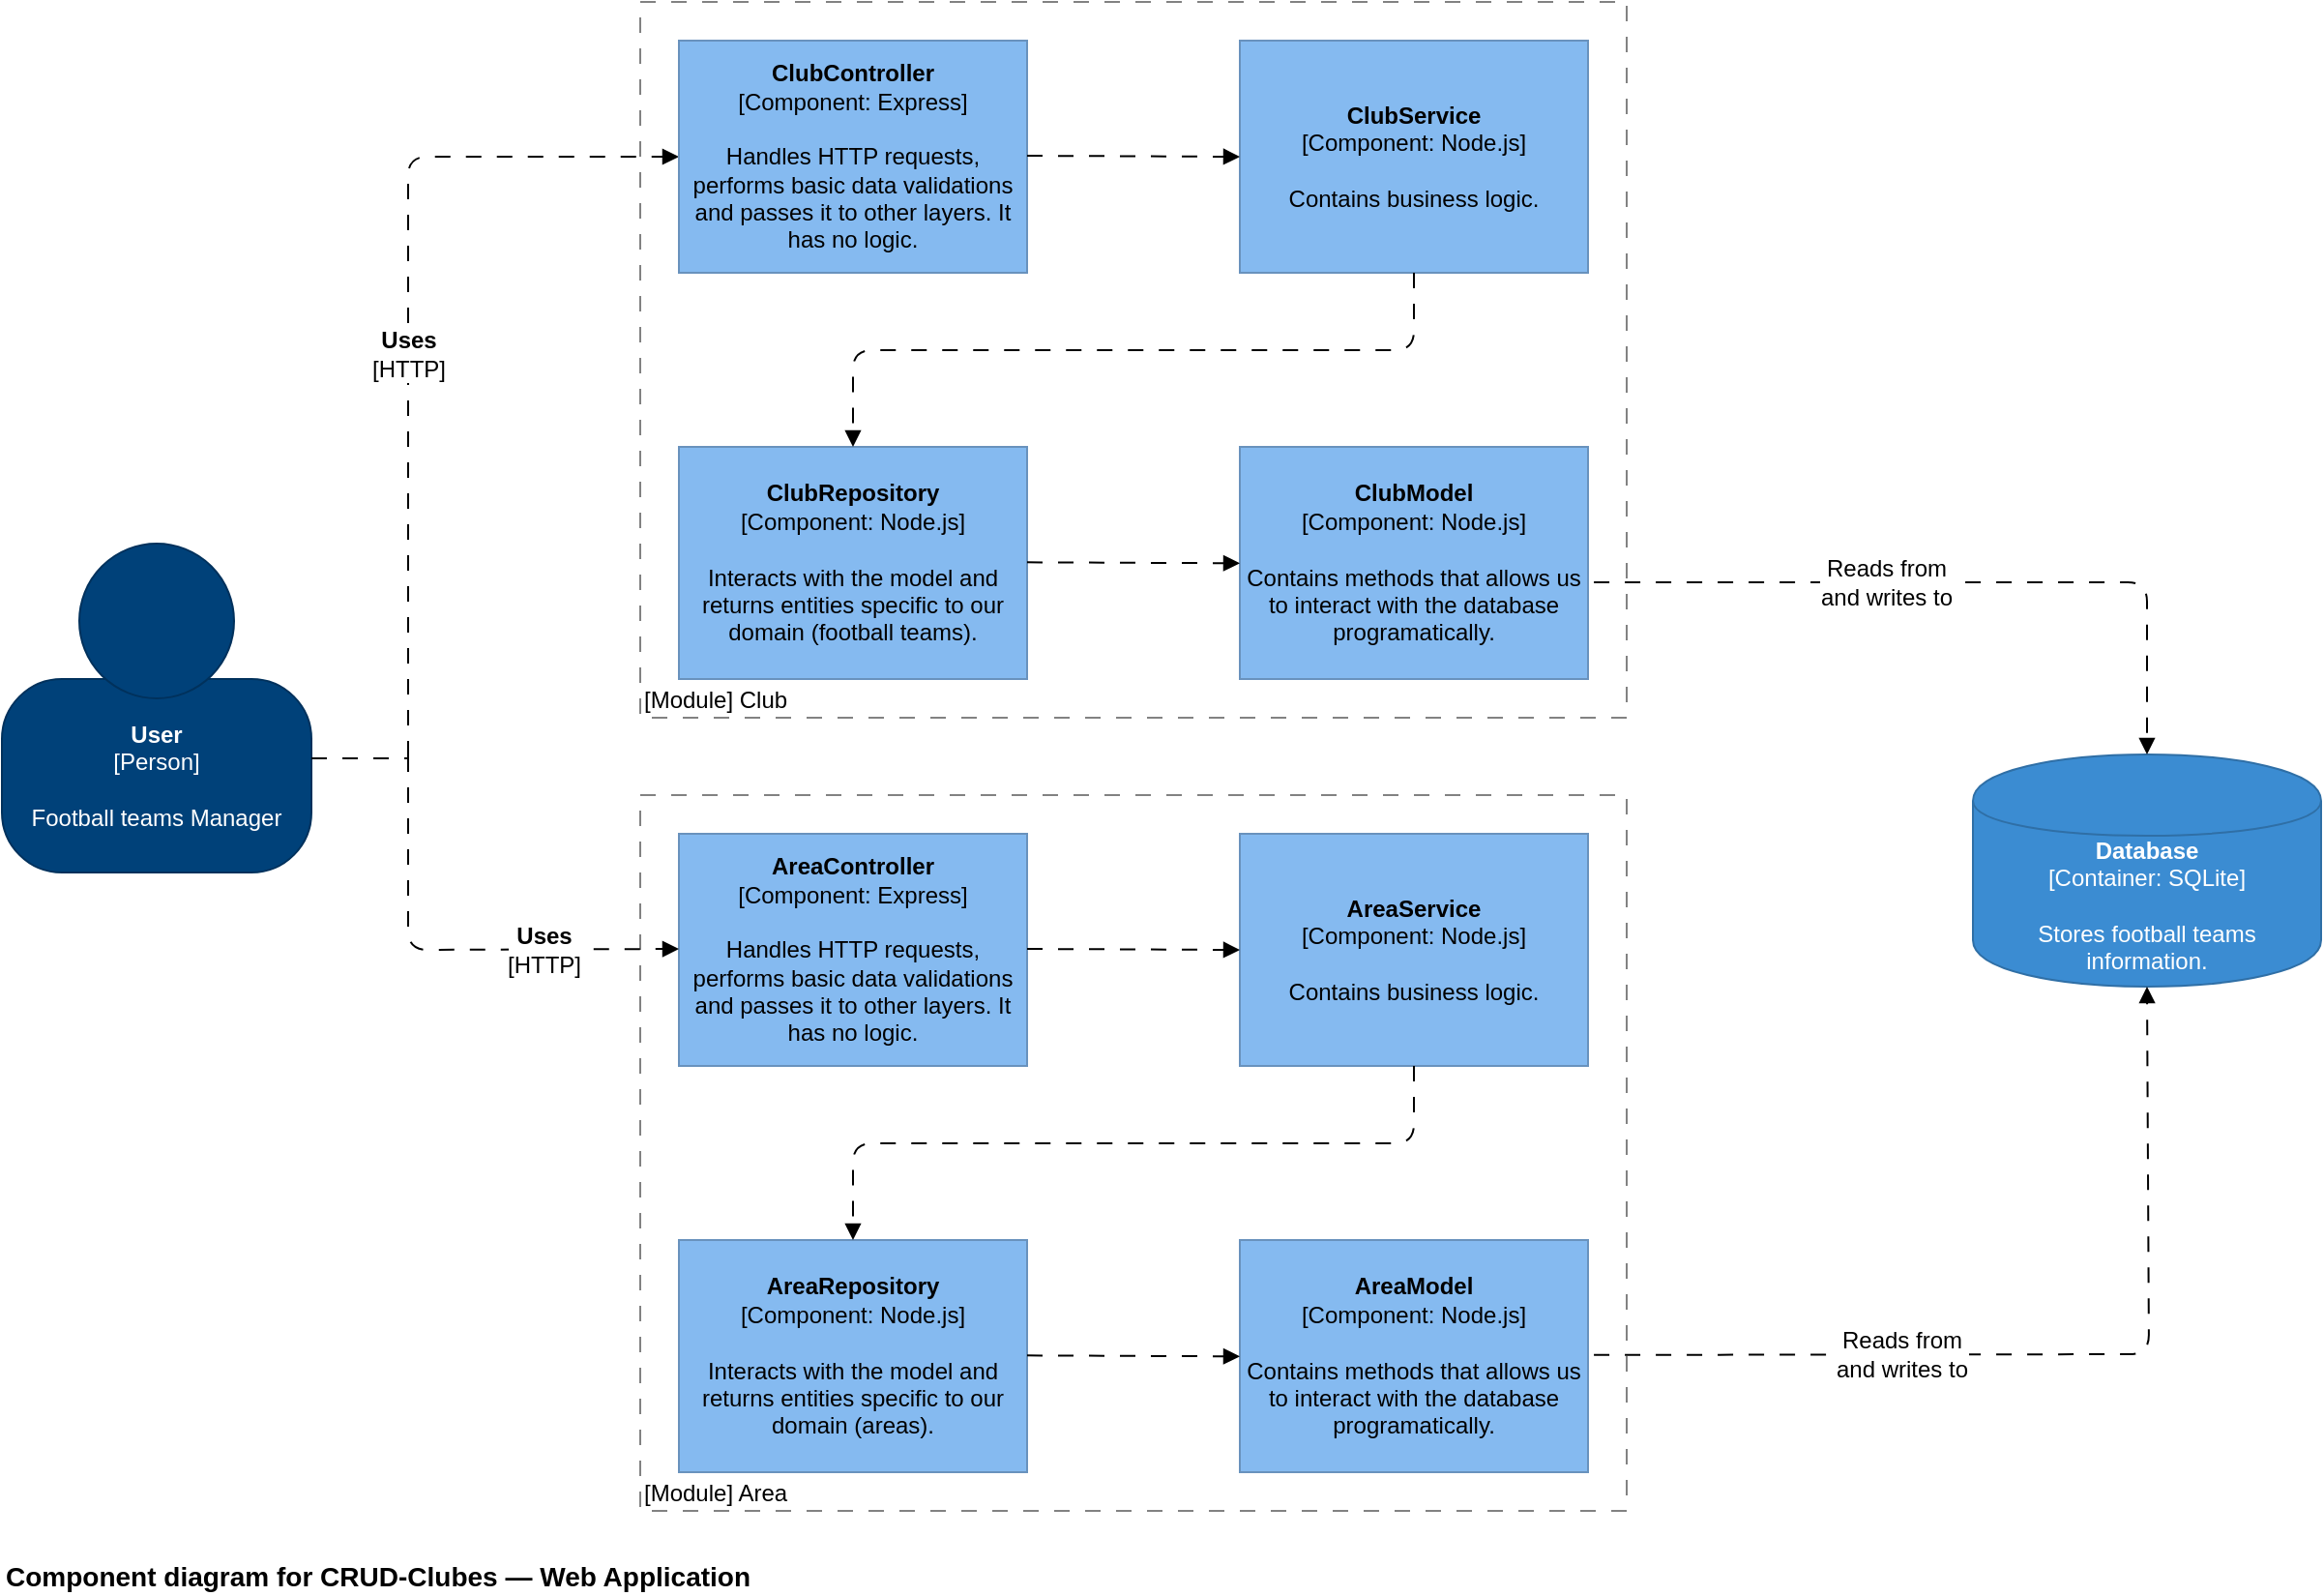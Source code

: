 <mxfile version="13.7.9" type="device"><diagram id="UJlyGFXVCkptwmDJzh81" name="Page-1"><mxGraphModel dx="868" dy="1648" grid="1" gridSize="9" guides="1" tooltips="1" connect="1" arrows="1" fold="1" page="1" pageScale="1" pageWidth="827" pageHeight="1169" background="#ffffff" math="0" shadow="0"><root><object label="" id="0"><mxCell/></object><mxCell id="1" parent="0"/><object label="&lt;b style=&quot;font-size: 12px;&quot;&gt;Uses&lt;/b&gt;&lt;br style=&quot;font-size: 12px;&quot;&gt;[HTTP]" placeholders="1" name="Dependency Operation Name" technology="JDBC" id="aDW9IN1Q0Z6aGrXV34tQ-2"><mxCell style="endArrow=block;html=1;fontSize=12;strokeWidth=1;endFill=1;dashed=1;dashPattern=8 8;elbow=vertical;entryX=0;entryY=0.5;entryDx=0;entryDy=0;" parent="1" target="eVgCymYDKTCFacquBPcX-6" edge="1"><mxGeometry x="-0.076" width="50" height="50" relative="1" as="geometry"><mxPoint x="280" y="10" as="sourcePoint"/><mxPoint x="420.0" y="-90.5" as="targetPoint"/><Array as="points"><mxPoint x="280" y="-300"/></Array><mxPoint as="offset"/></mxGeometry></mxCell></object><object label="Component diagram for CRUD-Clubes &lt;span class=&quot;ILfuVd&quot;&gt;&lt;span class=&quot;hgKElc&quot;&gt;— Web Application&lt;br&gt;&lt;/span&gt;&lt;/span&gt;" placeholders="1" name="Diagram Name" description="Description" id="aDW9IN1Q0Z6aGrXV34tQ-4"><mxCell style="text;html=1;resizable=0;points=[];autosize=1;align=left;verticalAlign=top;spacingTop=-4;fontSize=14;fontStyle=1" parent="1" vertex="1"><mxGeometry x="70" y="423" width="410" height="20" as="geometry"/></mxCell></object><object label="&lt;div style=&quot;color: rgb(255 , 255 , 255) ; white-space: normal ; font-size: 12px&quot;&gt;&lt;span style=&quot;font-size: 12px&quot;&gt;&lt;b style=&quot;font-size: 12px&quot;&gt;Database&lt;br style=&quot;font-size: 12px&quot;&gt;&lt;/b&gt;&lt;/span&gt;&lt;/div&gt;&lt;div style=&quot;color: rgb(255 , 255 , 255) ; font-size: 12px ; white-space: normal&quot;&gt;&lt;font style=&quot;font-size: 12px&quot;&gt;[Container: SQLite]&lt;/font&gt;&lt;/div&gt;&lt;div style=&quot;color: rgb(255 , 255 , 255) ; white-space: normal ; font-size: 12px&quot;&gt;&lt;font style=&quot;line-height: 9.6px ; font-size: 12px&quot;&gt;&lt;br style=&quot;font-size: 12px&quot;&gt;&lt;/font&gt;&lt;/div&gt;&lt;div style=&quot;color: rgb(255 , 255 , 255) ; white-space: normal ; font-size: 12px&quot;&gt;Stores football teams information.&lt;/div&gt;" placeholders="1" name="Container Name" description="Description" technology="e.g. PostgreSQL" id="aDW9IN1Q0Z6aGrXV34tQ-6"><mxCell style="shape=cylinder;whiteSpace=wrap;html=1;boundedLbl=1;backgroundOutline=1;strokeColor=#2F6FA6;strokeWidth=1;fillColor=#3B8CD2;fontSize=12;fontColor=#000000;align=center;resizable=0;" parent="1" vertex="1"><mxGeometry x="1089" y="9" width="180" height="120" as="geometry"/></mxCell></object><object label="&lt;div&gt;&lt;font style=&quot;font-size: 12px&quot;&gt;&lt;br&gt;&lt;/font&gt;&lt;/div&gt;&lt;div&gt;&lt;font style=&quot;font-size: 12px&quot;&gt;&lt;br&gt;[Module] Club&lt;/font&gt;&lt;/div&gt;" placeholders="1" name="Container Name" id="eVgCymYDKTCFacquBPcX-1"><mxCell style="rounded=0;whiteSpace=wrap;html=1;strokeColor=#828282;fillColor=none;fontColor=#000000;align=left;labelPosition=center;verticalLabelPosition=middle;verticalAlign=bottom;dashed=1;strokeWidth=1;perimeterSpacing=0;spacing=2;spacingTop=0;fontSize=12;dashPattern=8 8;container=0;" parent="1" vertex="1"><mxGeometry x="400" y="-380" width="510" height="370" as="geometry"><mxRectangle x="560" y="40" width="110" height="30" as="alternateBounds"/></mxGeometry></mxCell></object><object label="" placeholders="1" instruction="edit data of the lower shape within the group" id="eVgCymYDKTCFacquBPcX-2"><mxCell style="group;resizable=0;fontSize=12;" parent="1" vertex="1" connectable="0"><mxGeometry x="70" y="-100" width="160" height="170" as="geometry"/></mxCell></object><object label="&lt;div style=&quot;color: rgb(255 , 255 , 255) ; white-space: normal&quot;&gt;&lt;font style=&quot;font-size: 12px&quot;&gt;&lt;span&gt;&lt;b&gt;User&lt;/b&gt;&lt;/span&gt;&lt;/font&gt;&lt;/div&gt;&lt;div style=&quot;color: rgb(255 , 255 , 255) ; white-space: normal&quot;&gt;&lt;font style=&quot;font-size: 12px&quot;&gt;[Person]&lt;/font&gt;&lt;/div&gt;&lt;div style=&quot;color: rgb(255 , 255 , 255) ; white-space: normal&quot;&gt;&lt;font style=&quot;font-size: 12px&quot;&gt;&lt;span&gt;&lt;br&gt;&lt;/span&gt;&lt;/font&gt;&lt;/div&gt;&lt;div style=&quot;color: rgb(255 , 255 , 255) ; white-space: normal&quot;&gt;&lt;font style=&quot;font-size: 12px&quot;&gt;Football teams Manager&lt;br&gt;&lt;/font&gt;&lt;/div&gt;" name="Actor Name" description="Description" placeholders="1" id="eVgCymYDKTCFacquBPcX-3"><mxCell style="rounded=1;whiteSpace=wrap;html=1;strokeColor=#00315C;fillColor=#004179;fontColor=#000000;arcSize=31;" parent="eVgCymYDKTCFacquBPcX-2" vertex="1"><mxGeometry y="70" width="160" height="100" as="geometry"/></mxCell></object><mxCell id="eVgCymYDKTCFacquBPcX-4" value="" style="ellipse;whiteSpace=wrap;html=1;aspect=fixed;strokeColor=#00315C;fillColor=#004179;fontColor=#000000;" parent="eVgCymYDKTCFacquBPcX-2" vertex="1"><mxGeometry x="40" width="80" height="80" as="geometry"/></mxCell><object label="&lt;div style=&quot;font-size: 12px&quot;&gt;&lt;span style=&quot;font-size: 12px&quot;&gt;&lt;b style=&quot;font-size: 12px&quot;&gt;ClubController&lt;/b&gt;&lt;/span&gt;&lt;/div&gt;&lt;div style=&quot;font-size: 12px&quot;&gt;&lt;span style=&quot;font-size: 12px&quot;&gt;[Component: Express]&lt;/span&gt;&lt;/div&gt;&lt;div style=&quot;font-size: 12px&quot;&gt;&lt;span style=&quot;font-size: 12px&quot;&gt;&lt;br style=&quot;font-size: 12px&quot;&gt;&lt;/span&gt;&lt;/div&gt;&lt;div style=&quot;font-size: 12px&quot;&gt;&lt;font style=&quot;font-size: 12px&quot;&gt;Handles HTTP requests, performs basic data validations and passes it to other layers. It has no logic.&lt;br style=&quot;font-size: 12px&quot;&gt;&lt;/font&gt;&lt;/div&gt;" placeholders="1" name="Component Name" technology="e.g. Spring Bean" description="Description" id="eVgCymYDKTCFacquBPcX-6"><mxCell style="rounded=0;whiteSpace=wrap;html=1;fillColor=#85baf0;fontColor=#000000;strokeColor=#6992BD;resizable=0;fontSize=12;" parent="1" vertex="1"><mxGeometry x="420" y="-360" width="180" height="120" as="geometry"/></mxCell></object><object label="&lt;div style=&quot;font-size: 12px&quot;&gt;&lt;span style=&quot;font-size: 12px&quot;&gt;&lt;b style=&quot;font-size: 12px&quot;&gt;ClubService&lt;/b&gt;&lt;/span&gt;&lt;/div&gt;&lt;div style=&quot;font-size: 12px&quot;&gt;&lt;span style=&quot;font-size: 12px&quot;&gt;[Component: Node.js]&lt;/span&gt;&lt;/div&gt;&lt;div style=&quot;font-size: 12px&quot;&gt;&lt;span style=&quot;font-size: 12px&quot;&gt;&lt;br style=&quot;font-size: 12px&quot;&gt;&lt;/span&gt;&lt;/div&gt;&lt;div style=&quot;font-size: 12px&quot;&gt;&lt;font style=&quot;font-size: 12px&quot;&gt;Contains business logic.&lt;br style=&quot;font-size: 12px&quot;&gt;&lt;/font&gt;&lt;/div&gt;" placeholders="1" name="Component Name" technology="e.g. Spring Bean" description="Description" id="eVgCymYDKTCFacquBPcX-7"><mxCell style="rounded=0;whiteSpace=wrap;html=1;fillColor=#85baf0;fontColor=#000000;strokeColor=#6992BD;resizable=0;fontSize=12;" parent="1" vertex="1"><mxGeometry x="710" y="-360" width="180" height="120" as="geometry"/></mxCell></object><object label="&lt;div style=&quot;font-size: 12px&quot;&gt;&lt;span style=&quot;font-size: 12px&quot;&gt;&lt;b style=&quot;font-size: 12px&quot;&gt;ClubModel&lt;/b&gt;&lt;br style=&quot;font-size: 12px&quot;&gt;&lt;/span&gt;&lt;/div&gt;&lt;div style=&quot;font-size: 12px&quot;&gt;&lt;span style=&quot;font-size: 12px&quot;&gt;[Component: Node.js]&lt;/span&gt;&lt;/div&gt;&lt;div style=&quot;font-size: 12px&quot;&gt;&lt;span style=&quot;font-size: 12px&quot;&gt;&lt;br style=&quot;font-size: 12px&quot;&gt;&lt;/span&gt;&lt;/div&gt;&lt;div style=&quot;font-size: 12px&quot;&gt;&lt;font style=&quot;font-size: 12px&quot;&gt;Contains methods that allows us to interact with the database programatically.&lt;br style=&quot;font-size: 12px&quot;&gt;&lt;/font&gt;&lt;/div&gt;" placeholders="1" name="Component Name" technology="e.g. Spring Bean" description="Description" id="eVgCymYDKTCFacquBPcX-8"><mxCell style="rounded=0;whiteSpace=wrap;html=1;fillColor=#85baf0;fontColor=#000000;strokeColor=#6992BD;resizable=0;fontSize=12;" parent="1" vertex="1"><mxGeometry x="710" y="-150" width="180" height="120" as="geometry"/></mxCell></object><object label="" placeholders="1" name="Dependency Operation Name" technology="JDBC" id="eVgCymYDKTCFacquBPcX-9"><mxCell style="endArrow=block;html=1;fontSize=12;strokeWidth=1;endFill=1;dashed=1;dashPattern=8 8;elbow=vertical;exitX=1.019;exitY=0.4;exitDx=0;exitDy=0;exitPerimeter=0;" parent="1" edge="1"><mxGeometry x="-0.037" width="50" height="50" relative="1" as="geometry"><mxPoint x="600" y="-300.5" as="sourcePoint"/><mxPoint x="710" y="-300" as="targetPoint"/><mxPoint as="offset"/></mxGeometry></mxCell></object><object label="&lt;div&gt;Reads from &lt;br&gt;&lt;/div&gt;&lt;div&gt;and writes to&lt;/div&gt;" placeholders="1" name="Dependency Operation Name" technology="JDBC" id="eVgCymYDKTCFacquBPcX-12"><mxCell style="endArrow=block;html=1;fontSize=12;strokeWidth=1;endFill=1;dashed=1;dashPattern=8 8;elbow=vertical;entryX=0.5;entryY=0;entryDx=0;entryDy=0;exitX=1.019;exitY=0.4;exitDx=0;exitDy=0;exitPerimeter=0;" parent="1" target="aDW9IN1Q0Z6aGrXV34tQ-6" edge="1"><mxGeometry x="-0.195" width="50" height="50" relative="1" as="geometry"><mxPoint x="893.04" y="-80.0" as="sourcePoint"/><mxPoint x="1080.0" y="-80.0" as="targetPoint"/><Array as="points"><mxPoint x="1179" y="-80"/></Array><mxPoint as="offset"/></mxGeometry></mxCell></object><object label="&lt;div style=&quot;font-size: 12px&quot;&gt;&lt;span style=&quot;font-size: 12px&quot;&gt;&lt;b style=&quot;font-size: 12px&quot;&gt;ClubRepository&lt;/b&gt;&lt;br style=&quot;font-size: 12px&quot;&gt;&lt;/span&gt;&lt;/div&gt;&lt;div style=&quot;font-size: 12px&quot;&gt;&lt;span style=&quot;font-size: 12px&quot;&gt;[Component: Node.js]&lt;/span&gt;&lt;/div&gt;&lt;div style=&quot;font-size: 12px&quot;&gt;&lt;span style=&quot;font-size: 12px&quot;&gt;&lt;br style=&quot;font-size: 12px&quot;&gt;&lt;/span&gt;&lt;/div&gt;&lt;div style=&quot;font-size: 12px&quot;&gt;&lt;font style=&quot;font-size: 12px&quot;&gt;Interacts with the model and returns entities specific to our domain (football teams).&lt;br style=&quot;font-size: 12px&quot;&gt;&lt;/font&gt;&lt;/div&gt;" placeholders="1" name="Component Name" technology="e.g. Spring Bean" description="Description" id="p-Y5DK-CFf8eE07dI-oO-1"><mxCell style="rounded=0;whiteSpace=wrap;html=1;fillColor=#85baf0;fontColor=#000000;strokeColor=#6992BD;resizable=0;fontSize=12;" parent="1" vertex="1"><mxGeometry x="420" y="-150" width="180" height="120" as="geometry"/></mxCell></object><object label="" placeholders="1" name="Dependency Operation Name" technology="JDBC" id="p-Y5DK-CFf8eE07dI-oO-3"><mxCell style="endArrow=block;html=1;fontSize=12;strokeWidth=1;endFill=1;dashed=1;dashPattern=8 8;elbow=vertical;exitX=0.5;exitY=1;exitDx=0;exitDy=0;entryX=0.5;entryY=0;entryDx=0;entryDy=0;" parent="1" source="eVgCymYDKTCFacquBPcX-7" target="p-Y5DK-CFf8eE07dI-oO-1" edge="1"><mxGeometry x="-0.037" width="50" height="50" relative="1" as="geometry"><mxPoint x="700" y="-220" as="sourcePoint"/><mxPoint x="689" y="-150" as="targetPoint"/><mxPoint as="offset"/><Array as="points"><mxPoint x="800" y="-200"/><mxPoint x="510" y="-200"/></Array></mxGeometry></mxCell></object><object label="" placeholders="1" name="Dependency Operation Name" technology="JDBC" id="p-Y5DK-CFf8eE07dI-oO-5"><mxCell style="endArrow=block;html=1;fontSize=12;strokeWidth=1;endFill=1;dashed=1;dashPattern=8 8;elbow=vertical;exitX=1.019;exitY=0.4;exitDx=0;exitDy=0;exitPerimeter=0;" parent="1" edge="1"><mxGeometry x="-0.037" width="50" height="50" relative="1" as="geometry"><mxPoint x="600" y="-90.34" as="sourcePoint"/><mxPoint x="710" y="-89.84" as="targetPoint"/><mxPoint as="offset"/></mxGeometry></mxCell></object><object label="&lt;div&gt;&lt;font style=&quot;font-size: 12px&quot;&gt;&lt;br&gt;&lt;/font&gt;&lt;/div&gt;&lt;div&gt;&lt;font style=&quot;font-size: 12px&quot;&gt;&lt;br&gt;[Module] Area&lt;br&gt;&lt;/font&gt;&lt;/div&gt;" placeholders="1" name="Container Name" id="p-Y5DK-CFf8eE07dI-oO-6"><mxCell style="rounded=0;whiteSpace=wrap;html=1;strokeColor=#828282;fillColor=none;fontColor=#000000;align=left;labelPosition=center;verticalLabelPosition=middle;verticalAlign=bottom;dashed=1;strokeWidth=1;perimeterSpacing=0;spacing=2;spacingTop=0;fontSize=12;dashPattern=8 8;container=0;" parent="1" vertex="1"><mxGeometry x="400" y="30" width="510" height="370" as="geometry"><mxRectangle x="560" y="40" width="110" height="30" as="alternateBounds"/></mxGeometry></mxCell></object><object label="&lt;div style=&quot;font-size: 12px&quot;&gt;&lt;span style=&quot;font-size: 12px&quot;&gt;&lt;b style=&quot;font-size: 12px&quot;&gt;AreaController&lt;/b&gt;&lt;/span&gt;&lt;/div&gt;&lt;div style=&quot;font-size: 12px&quot;&gt;&lt;span style=&quot;font-size: 12px&quot;&gt;[Component: Express]&lt;/span&gt;&lt;/div&gt;&lt;div style=&quot;font-size: 12px&quot;&gt;&lt;span style=&quot;font-size: 12px&quot;&gt;&lt;br style=&quot;font-size: 12px&quot;&gt;&lt;/span&gt;&lt;/div&gt;&lt;div style=&quot;font-size: 12px&quot;&gt;&lt;font style=&quot;font-size: 12px&quot;&gt;Handles HTTP requests, performs basic data validations and passes it to other layers. It has no logic.&lt;br style=&quot;font-size: 12px&quot;&gt;&lt;/font&gt;&lt;/div&gt;" placeholders="1" name="Component Name" technology="e.g. Spring Bean" description="Description" id="p-Y5DK-CFf8eE07dI-oO-7"><mxCell style="rounded=0;whiteSpace=wrap;html=1;fillColor=#85baf0;fontColor=#000000;strokeColor=#6992BD;resizable=0;fontSize=12;" parent="1" vertex="1"><mxGeometry x="420" y="50" width="180" height="120" as="geometry"/></mxCell></object><object label="&lt;div style=&quot;font-size: 12px&quot;&gt;&lt;span style=&quot;font-size: 12px&quot;&gt;&lt;b style=&quot;font-size: 12px&quot;&gt;AreaService&lt;/b&gt;&lt;/span&gt;&lt;/div&gt;&lt;div style=&quot;font-size: 12px&quot;&gt;&lt;span style=&quot;font-size: 12px&quot;&gt;[Component: Node.js]&lt;/span&gt;&lt;/div&gt;&lt;div style=&quot;font-size: 12px&quot;&gt;&lt;span style=&quot;font-size: 12px&quot;&gt;&lt;br style=&quot;font-size: 12px&quot;&gt;&lt;/span&gt;&lt;/div&gt;&lt;div style=&quot;font-size: 12px&quot;&gt;&lt;font style=&quot;font-size: 12px&quot;&gt;Contains business logic.&lt;br style=&quot;font-size: 12px&quot;&gt;&lt;/font&gt;&lt;/div&gt;" placeholders="1" name="Component Name" technology="e.g. Spring Bean" description="Description" id="p-Y5DK-CFf8eE07dI-oO-8"><mxCell style="rounded=0;whiteSpace=wrap;html=1;fillColor=#85baf0;fontColor=#000000;strokeColor=#6992BD;resizable=0;fontSize=12;" parent="1" vertex="1"><mxGeometry x="710" y="50" width="180" height="120" as="geometry"/></mxCell></object><object label="&lt;div style=&quot;font-size: 12px&quot;&gt;&lt;span style=&quot;font-size: 12px&quot;&gt;&lt;b style=&quot;font-size: 12px&quot;&gt;AreaModel&lt;/b&gt;&lt;br style=&quot;font-size: 12px&quot;&gt;&lt;/span&gt;&lt;/div&gt;&lt;div style=&quot;font-size: 12px&quot;&gt;&lt;span style=&quot;font-size: 12px&quot;&gt;[Component: Node.js]&lt;/span&gt;&lt;/div&gt;&lt;div style=&quot;font-size: 12px&quot;&gt;&lt;span style=&quot;font-size: 12px&quot;&gt;&lt;br style=&quot;font-size: 12px&quot;&gt;&lt;/span&gt;&lt;/div&gt;&lt;div style=&quot;font-size: 12px&quot;&gt;&lt;font style=&quot;font-size: 12px&quot;&gt;Contains methods that allows us to interact with the database programatically.&lt;br style=&quot;font-size: 12px&quot;&gt;&lt;/font&gt;&lt;/div&gt;" placeholders="1" name="Component Name" technology="e.g. Spring Bean" description="Description" id="p-Y5DK-CFf8eE07dI-oO-9"><mxCell style="rounded=0;whiteSpace=wrap;html=1;fillColor=#85baf0;fontColor=#000000;strokeColor=#6992BD;resizable=0;fontSize=12;" parent="1" vertex="1"><mxGeometry x="710" y="260" width="180" height="120" as="geometry"/></mxCell></object><object label="" placeholders="1" name="Dependency Operation Name" technology="JDBC" id="p-Y5DK-CFf8eE07dI-oO-10"><mxCell style="endArrow=block;html=1;fontSize=12;strokeWidth=1;endFill=1;dashed=1;dashPattern=8 8;elbow=vertical;exitX=1.019;exitY=0.4;exitDx=0;exitDy=0;exitPerimeter=0;" parent="1" edge="1"><mxGeometry x="-0.037" width="50" height="50" relative="1" as="geometry"><mxPoint x="600" y="109.5" as="sourcePoint"/><mxPoint x="710" y="110" as="targetPoint"/><mxPoint as="offset"/></mxGeometry></mxCell></object><object label="&lt;div style=&quot;font-size: 12px&quot;&gt;&lt;span style=&quot;font-size: 12px&quot;&gt;&lt;b style=&quot;font-size: 12px&quot;&gt;AreaRepository&lt;/b&gt;&lt;br style=&quot;font-size: 12px&quot;&gt;&lt;/span&gt;&lt;/div&gt;&lt;div style=&quot;font-size: 12px&quot;&gt;&lt;span style=&quot;font-size: 12px&quot;&gt;[Component: Node.js]&lt;/span&gt;&lt;/div&gt;&lt;div style=&quot;font-size: 12px&quot;&gt;&lt;span style=&quot;font-size: 12px&quot;&gt;&lt;br style=&quot;font-size: 12px&quot;&gt;&lt;/span&gt;&lt;/div&gt;&lt;div style=&quot;font-size: 12px&quot;&gt;&lt;font style=&quot;font-size: 12px&quot;&gt;Interacts with the model and returns entities specific to our domain (areas).&lt;br style=&quot;font-size: 12px&quot;&gt;&lt;/font&gt;&lt;/div&gt;" placeholders="1" name="Component Name" technology="e.g. Spring Bean" description="Description" id="p-Y5DK-CFf8eE07dI-oO-11"><mxCell style="rounded=0;whiteSpace=wrap;html=1;fillColor=#85baf0;fontColor=#000000;strokeColor=#6992BD;resizable=0;fontSize=12;" parent="1" vertex="1"><mxGeometry x="420" y="260" width="180" height="120" as="geometry"/></mxCell></object><object label="" placeholders="1" name="Dependency Operation Name" technology="JDBC" id="p-Y5DK-CFf8eE07dI-oO-12"><mxCell style="endArrow=block;html=1;fontSize=12;strokeWidth=1;endFill=1;dashed=1;dashPattern=8 8;elbow=vertical;exitX=0.5;exitY=1;exitDx=0;exitDy=0;entryX=0.5;entryY=0;entryDx=0;entryDy=0;" parent="1" source="p-Y5DK-CFf8eE07dI-oO-8" target="p-Y5DK-CFf8eE07dI-oO-11" edge="1"><mxGeometry x="-0.037" width="50" height="50" relative="1" as="geometry"><mxPoint x="700" y="190" as="sourcePoint"/><mxPoint x="689" y="260" as="targetPoint"/><mxPoint as="offset"/><Array as="points"><mxPoint x="800" y="210"/><mxPoint x="510" y="210"/></Array></mxGeometry></mxCell></object><object label="" placeholders="1" name="Dependency Operation Name" technology="JDBC" id="p-Y5DK-CFf8eE07dI-oO-13"><mxCell style="endArrow=block;html=1;fontSize=12;strokeWidth=1;endFill=1;dashed=1;dashPattern=8 8;elbow=vertical;exitX=1.019;exitY=0.4;exitDx=0;exitDy=0;exitPerimeter=0;" parent="1" edge="1"><mxGeometry x="-0.037" width="50" height="50" relative="1" as="geometry"><mxPoint x="600" y="319.66" as="sourcePoint"/><mxPoint x="710" y="320.16" as="targetPoint"/><mxPoint as="offset"/></mxGeometry></mxCell></object><object label="&lt;div&gt;Reads from &lt;br&gt;&lt;/div&gt;&lt;div&gt;and writes to&lt;/div&gt;" placeholders="1" name="Dependency Operation Name" technology="JDBC" id="p-Y5DK-CFf8eE07dI-oO-14"><mxCell style="endArrow=block;html=1;fontSize=12;strokeWidth=1;endFill=1;dashed=1;dashPattern=8 8;elbow=vertical;exitX=1.019;exitY=0.4;exitDx=0;exitDy=0;exitPerimeter=0;entryX=0.5;entryY=1;entryDx=0;entryDy=0;" parent="1" target="aDW9IN1Q0Z6aGrXV34tQ-6" edge="1"><mxGeometry x="-0.333" width="50" height="50" relative="1" as="geometry"><mxPoint x="893.04" y="319.41" as="sourcePoint"/><mxPoint x="1179" y="135" as="targetPoint"/><Array as="points"><mxPoint x="1180" y="319"/></Array><mxPoint as="offset"/></mxGeometry></mxCell></object><object label="&lt;b style=&quot;font-size: 12px;&quot;&gt;Uses&lt;/b&gt;&lt;br style=&quot;font-size: 12px;&quot;&gt;[HTTP]" placeholders="1" name="Dependency Operation Name" technology="JDBC" id="p-Y5DK-CFf8eE07dI-oO-16"><mxCell style="endArrow=block;html=1;fontSize=12;strokeWidth=1;endFill=1;dashed=1;dashPattern=8 8;elbow=vertical;entryX=0;entryY=0.5;entryDx=0;entryDy=0;" parent="1" edge="1"><mxGeometry x="0.417" width="50" height="50" relative="1" as="geometry"><mxPoint x="280" y="10" as="sourcePoint"/><mxPoint x="420.0" y="109.5" as="targetPoint"/><Array as="points"><mxPoint x="280" y="110"/></Array><mxPoint as="offset"/></mxGeometry></mxCell></object><object label="" placeholders="1" name="Dependency Operation Name" technology="JDBC" id="p-Y5DK-CFf8eE07dI-oO-17"><mxCell style="endArrow=none;html=1;fontSize=12;strokeWidth=1;endFill=0;dashed=1;dashPattern=8 8;elbow=vertical;exitX=1;exitY=0.41;exitDx=0;exitDy=0;exitPerimeter=0;" parent="1" source="eVgCymYDKTCFacquBPcX-3" edge="1"><mxGeometry x="-0.037" width="50" height="50" relative="1" as="geometry"><mxPoint x="230" y="10.0" as="sourcePoint"/><mxPoint x="280" y="11" as="targetPoint"/><mxPoint as="offset"/></mxGeometry></mxCell></object></root></mxGraphModel></diagram></mxfile>